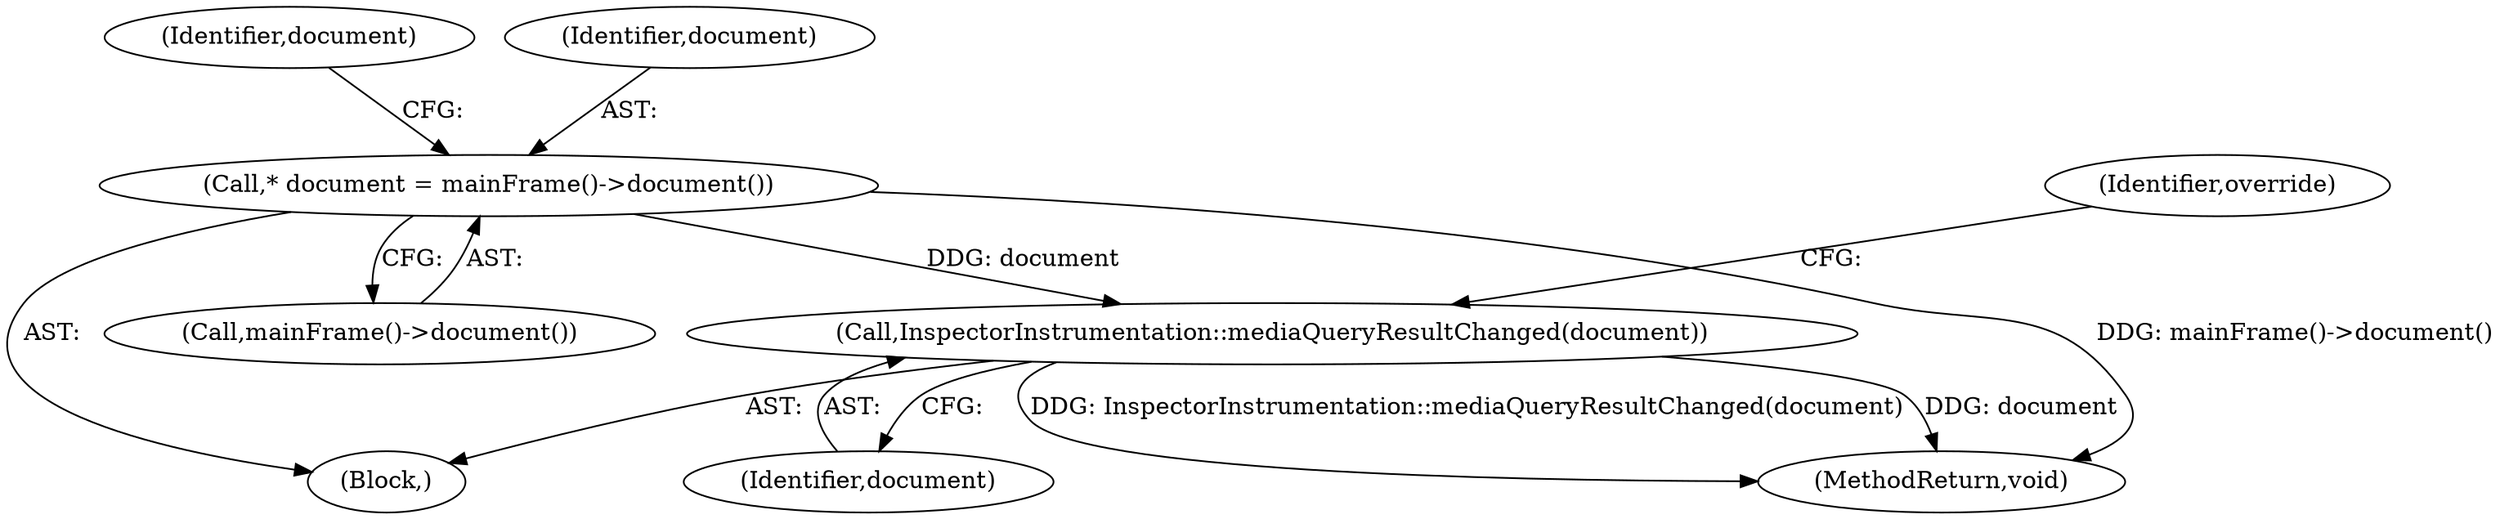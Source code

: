 digraph "0_Chrome_d4cd2b2c0953ad7e9fa988c234eb9361be80fe81_17@API" {
"1000138" [label="(Call,* document = mainFrame()->document())"];
"1000145" [label="(Call,InspectorInstrumentation::mediaQueryResultChanged(document))"];
"1000138" [label="(Call,* document = mainFrame()->document())"];
"1000145" [label="(Call,InspectorInstrumentation::mediaQueryResultChanged(document))"];
"1000106" [label="(Block,)"];
"1000165" [label="(MethodReturn,void)"];
"1000146" [label="(Identifier,document)"];
"1000140" [label="(Call,mainFrame()->document())"];
"1000149" [label="(Identifier,override)"];
"1000142" [label="(Identifier,document)"];
"1000139" [label="(Identifier,document)"];
"1000138" -> "1000106"  [label="AST: "];
"1000138" -> "1000140"  [label="CFG: "];
"1000139" -> "1000138"  [label="AST: "];
"1000140" -> "1000138"  [label="AST: "];
"1000142" -> "1000138"  [label="CFG: "];
"1000138" -> "1000165"  [label="DDG: mainFrame()->document()"];
"1000138" -> "1000145"  [label="DDG: document"];
"1000145" -> "1000106"  [label="AST: "];
"1000145" -> "1000146"  [label="CFG: "];
"1000146" -> "1000145"  [label="AST: "];
"1000149" -> "1000145"  [label="CFG: "];
"1000145" -> "1000165"  [label="DDG: InspectorInstrumentation::mediaQueryResultChanged(document)"];
"1000145" -> "1000165"  [label="DDG: document"];
}
